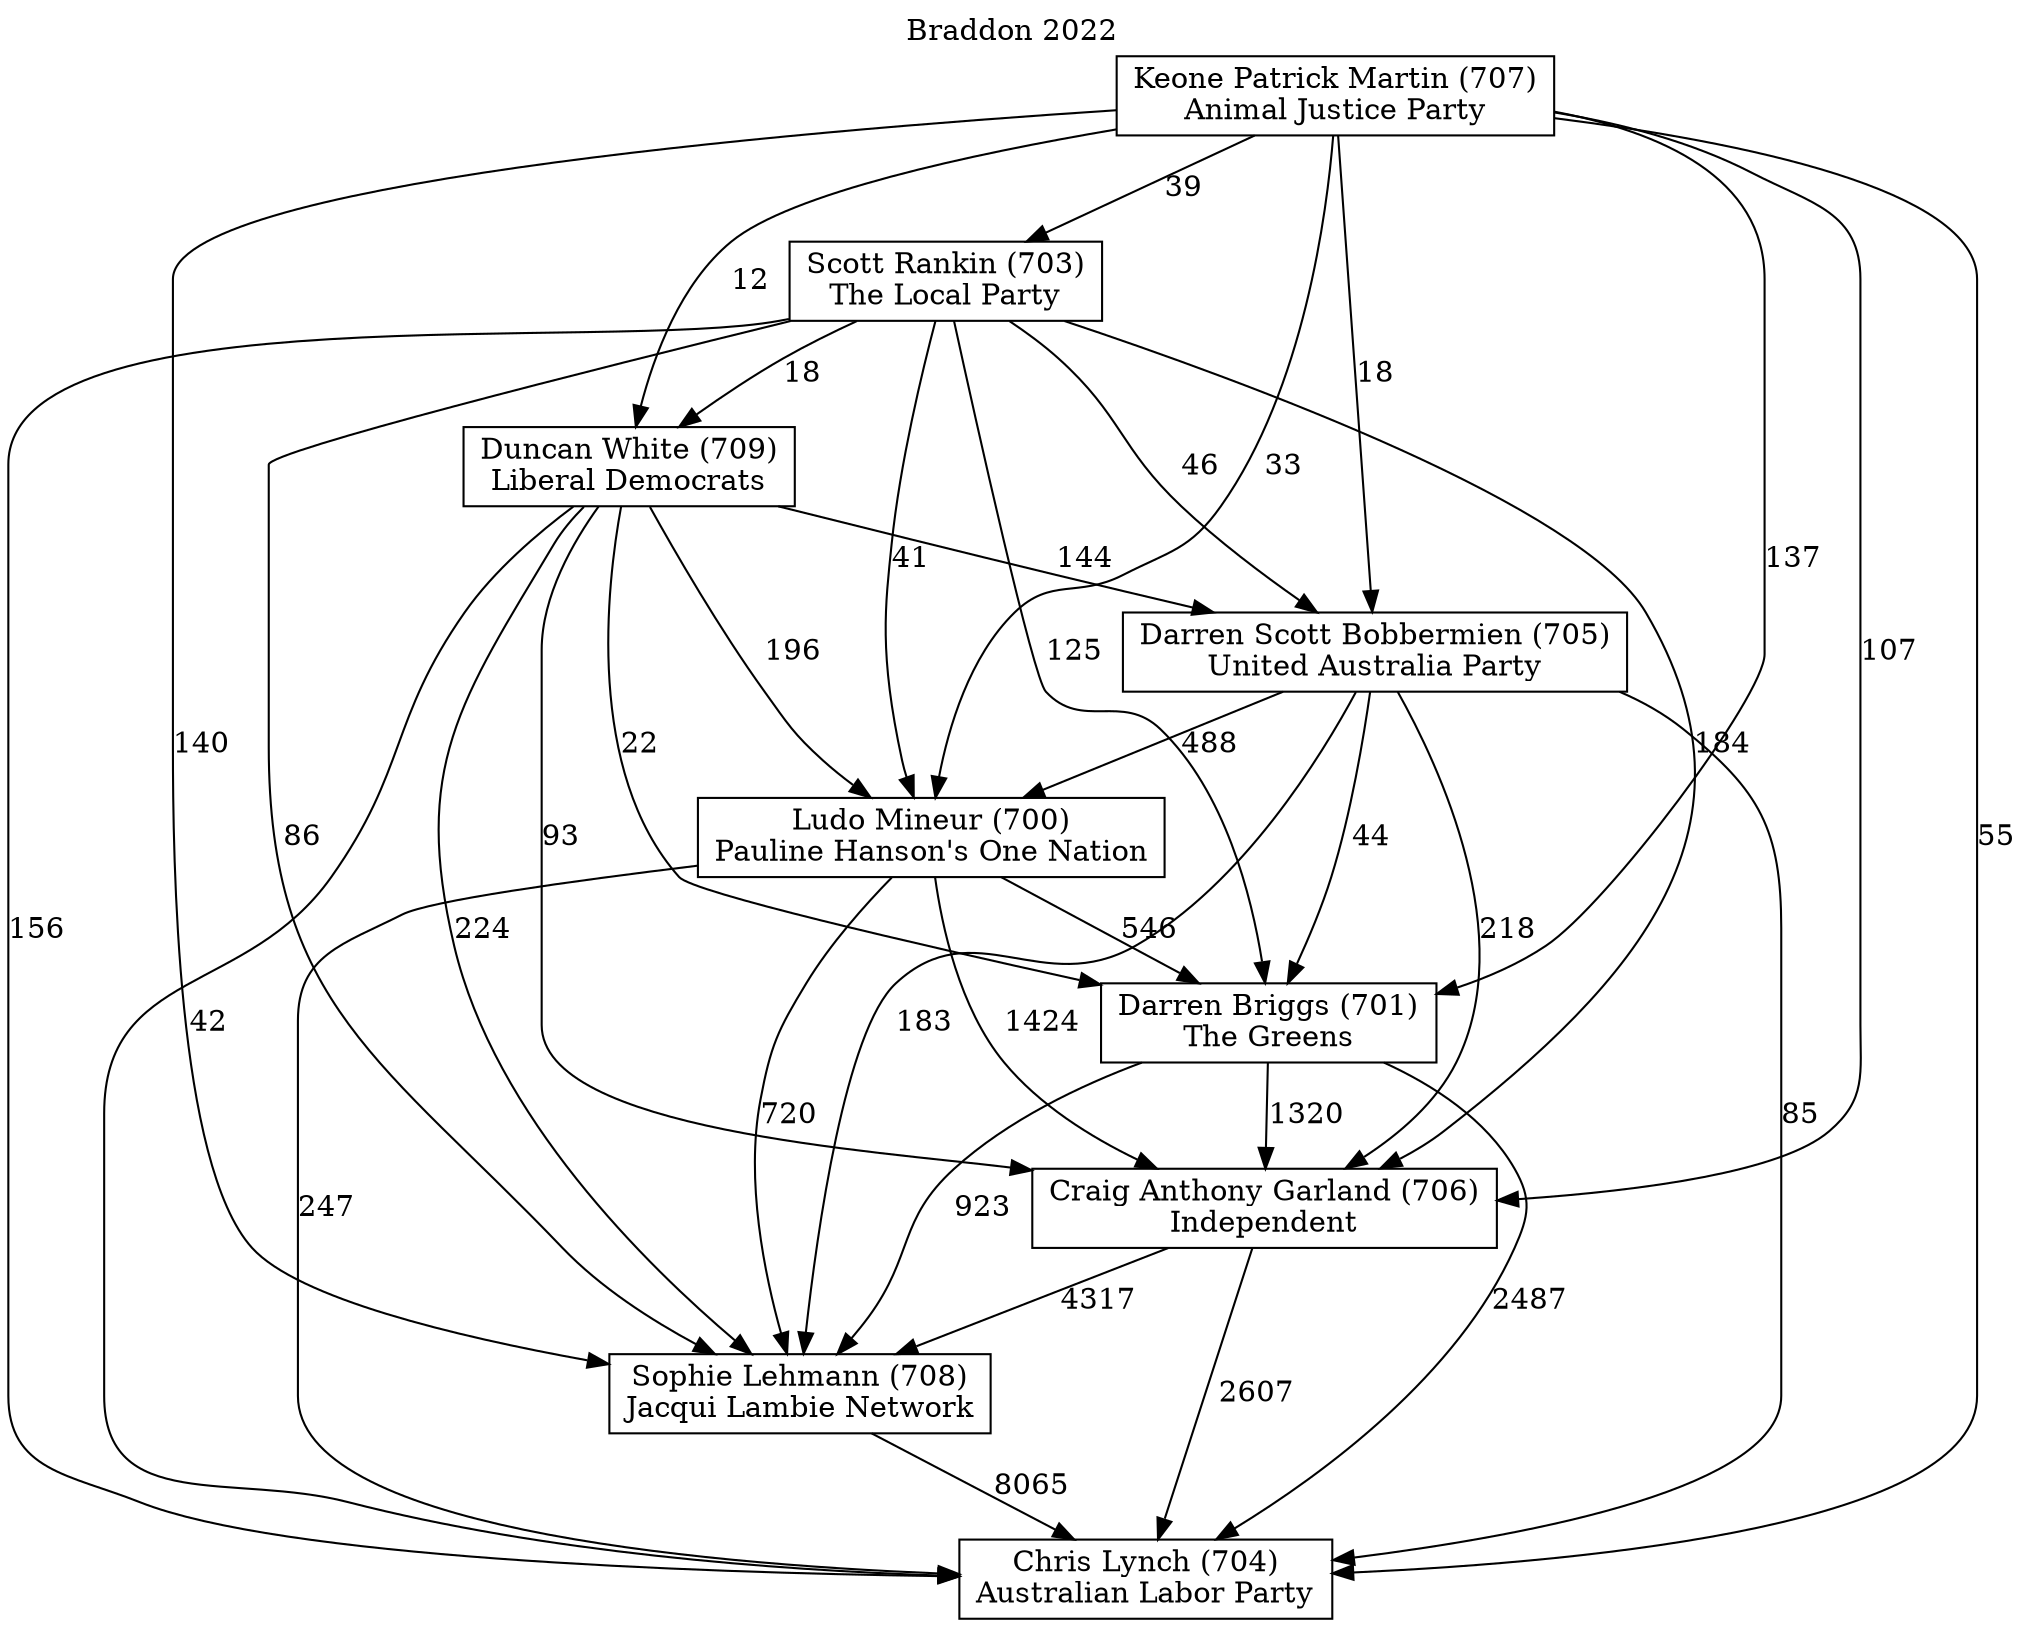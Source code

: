 // House preference flow
digraph "Chris Lynch (704)_Braddon_2022" {
	graph [label="Braddon 2022" labelloc=t mclimit=10]
	node [shape=box]
	"Ludo Mineur (700)" [label="Ludo Mineur (700)
Pauline Hanson's One Nation"]
	"Sophie Lehmann (708)" [label="Sophie Lehmann (708)
Jacqui Lambie Network"]
	"Darren Scott Bobbermien (705)" [label="Darren Scott Bobbermien (705)
United Australia Party"]
	"Chris Lynch (704)" [label="Chris Lynch (704)
Australian Labor Party"]
	"Keone Patrick Martin (707)" [label="Keone Patrick Martin (707)
Animal Justice Party"]
	"Scott Rankin (703)" [label="Scott Rankin (703)
The Local Party"]
	"Darren Briggs (701)" [label="Darren Briggs (701)
The Greens"]
	"Duncan White (709)" [label="Duncan White (709)
Liberal Democrats"]
	"Craig Anthony Garland (706)" [label="Craig Anthony Garland (706)
Independent"]
	"Duncan White (709)" -> "Craig Anthony Garland (706)" [label=93]
	"Keone Patrick Martin (707)" -> "Craig Anthony Garland (706)" [label=107]
	"Darren Scott Bobbermien (705)" -> "Darren Briggs (701)" [label=44]
	"Darren Scott Bobbermien (705)" -> "Ludo Mineur (700)" [label=488]
	"Scott Rankin (703)" -> "Darren Scott Bobbermien (705)" [label=46]
	"Darren Briggs (701)" -> "Craig Anthony Garland (706)" [label=1320]
	"Ludo Mineur (700)" -> "Darren Briggs (701)" [label=546]
	"Scott Rankin (703)" -> "Ludo Mineur (700)" [label=41]
	"Keone Patrick Martin (707)" -> "Ludo Mineur (700)" [label=33]
	"Darren Scott Bobbermien (705)" -> "Sophie Lehmann (708)" [label=183]
	"Keone Patrick Martin (707)" -> "Chris Lynch (704)" [label=55]
	"Ludo Mineur (700)" -> "Chris Lynch (704)" [label=247]
	"Ludo Mineur (700)" -> "Sophie Lehmann (708)" [label=720]
	"Darren Scott Bobbermien (705)" -> "Craig Anthony Garland (706)" [label=218]
	"Darren Briggs (701)" -> "Sophie Lehmann (708)" [label=923]
	"Darren Briggs (701)" -> "Chris Lynch (704)" [label=2487]
	"Sophie Lehmann (708)" -> "Chris Lynch (704)" [label=8065]
	"Duncan White (709)" -> "Darren Scott Bobbermien (705)" [label=144]
	"Darren Scott Bobbermien (705)" -> "Chris Lynch (704)" [label=85]
	"Keone Patrick Martin (707)" -> "Duncan White (709)" [label=12]
	"Duncan White (709)" -> "Darren Briggs (701)" [label=22]
	"Scott Rankin (703)" -> "Craig Anthony Garland (706)" [label=184]
	"Duncan White (709)" -> "Sophie Lehmann (708)" [label=224]
	"Ludo Mineur (700)" -> "Craig Anthony Garland (706)" [label=1424]
	"Keone Patrick Martin (707)" -> "Darren Briggs (701)" [label=137]
	"Scott Rankin (703)" -> "Chris Lynch (704)" [label=156]
	"Craig Anthony Garland (706)" -> "Chris Lynch (704)" [label=2607]
	"Duncan White (709)" -> "Ludo Mineur (700)" [label=196]
	"Scott Rankin (703)" -> "Darren Briggs (701)" [label=125]
	"Keone Patrick Martin (707)" -> "Darren Scott Bobbermien (705)" [label=18]
	"Keone Patrick Martin (707)" -> "Sophie Lehmann (708)" [label=140]
	"Scott Rankin (703)" -> "Duncan White (709)" [label=18]
	"Keone Patrick Martin (707)" -> "Scott Rankin (703)" [label=39]
	"Duncan White (709)" -> "Chris Lynch (704)" [label=42]
	"Craig Anthony Garland (706)" -> "Sophie Lehmann (708)" [label=4317]
	"Scott Rankin (703)" -> "Sophie Lehmann (708)" [label=86]
}
